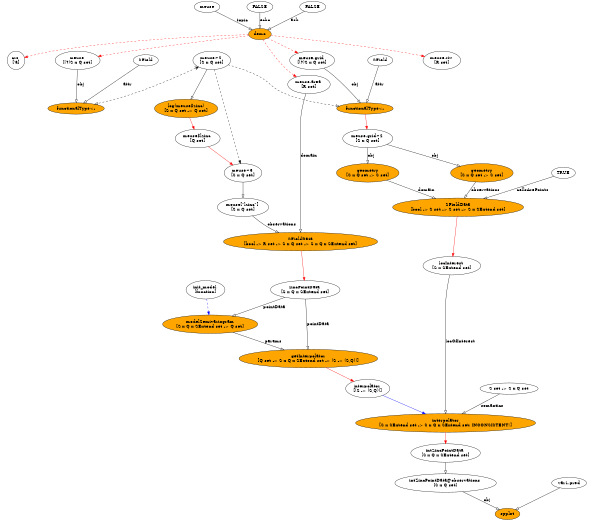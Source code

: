 digraph f {
	graph [bgcolor=transparent, fontcolor=black, ratio=fill, splines=TRUE, rank=same, size="4,3.46875", rankdir=TB];
	node [label="\N", shape=ellipse, fixedsize=FALSE, fillcolor=white, style=filled, color=black, fontcolor=black, fontsize=14, height="0.5", width="0.75"];
	edge [headport=center, style=solid, arrowhead=normal, color=black, dir=none, weight="1.0", fontcolor=black, arrowtail=none, fontsize=14, labelfontsize=11, arrowsize=1, minlen=1];
	graph [bb="0,0,1960.7,1702"];
	fcall_PUJcVb [label=demo, fillcolor=orange, width="0.89573", pos="859.91,1594"];
	lt_9G1gja [label=meuse, width="0.98203", pos="678.91,1684"];
	lt_iWiVWY [label=FALSE, width="1.1187", pos="859.91,1684"];
	lt_XCMZnJ [label=FALSE, width="1.1187", pos="1050.9,1684"];
	crs [label="crs \n['a]", height="0.8171", pos="51.911,1508"];
	meuse [label="meuse \n[(?)S x Q set]", height="0.8171", width="1.7904", pos="263.91,1508"];
	"meuse.area" [label="meuse.area \n[R set]", height="0.8171", width="1.6115", pos="1032.9,1430"];
	"meuse.grid" [label="meuse.grid \n[(?)S x Q set]", height="0.8171", width="1.7904", pos="1038.9,1508"];
	"meuse.riv" [label="meuse.riv \n[R set]", height="0.8171", width="1.4521", pos="1474.9,1508"];
	"meuse~2" [label="meuse~2 \n[S x Q set]", height="0.8171", width="1.4851", pos="701.91,1508"];
	fcall_nFSyQf [label="functionalType<-", fillcolor=orange, width="2.1763", pos="263.91,1352"];
	lt_0wsAWq [label=SField, width="1.0036", pos="493.91,1508"];
	"meuse.grid~2" [label="meuse.grid~2 \n[S x Q set]", height="0.8171", width="1.8723", pos="1227.9,1254"];
	fcall_L1iA3y [label="functionalType<-", fillcolor=orange, width="2.1763", pos="1219.9,1352"];
	lt_Njb3CX [label=SField, width="1.0036", pos="1268.9,1508"];
	"meuse~3" [label="meuse~3 \n[S x Q set]", height="0.8171", width="1.4851", pos="811.91,1140"];
	"meuse$lzinc" [label="meuse$lzinc \n[Q set]", height="0.8171", width="1.7537", pos="657.91,1254"];
	expr_NxoRj0 [label="log(meuse$zinc)
[S x Q set -> Q set]", fillcolor=orange, height="0.8171", width="2.4496", pos="620.91,1352"];
	zincPointData [label="zincPointData \n[S x Q x SExtend set]", height="0.8171", width="2.6996", pos="1038.9,756"];
	fcall_fxbwCh [label="SFieldData\n[bool -> R set -> S x Q set -> S x Q x SExtend set]", fillcolor=orange, height="0.8171", width="5.8964", pos="1005.9,912"];
	"meuse[\"lzinc\"]" [label="meuse[\"lzinc\"] \n[S x Q set]", height="0.8171", width="2.0137", pos="811.91,1026"];
	interpolator [label="interpolator \n[(S -> (S,Q))]", height="0.8171", width="1.8131", pos="1227.9,430"];
	fcall_wBgiqY [label="getInterpolator\n[Q set -> S x Q x SExtend set -> (S -> (S,Q))]", fillcolor=orange, height="0.8171", width="5.365", pos="1042.9,528"];
	fcall_MYsRJW [label="modelSemivariogram\n[S x Q x SExtend set -> Q set]", fillcolor=orange, height="0.8171", width="3.6502", pos="718.91,642"];
	init_model [label="init_model \n[function]", height="0.8171", width="1.5651", pos="707.91,756"];
	locInterest [label="locInterest \n[S x SExtend set]", height="0.8171", width="2.2267", pos="1484.9,834"];
	fcall_axbuW2 [label="SFieldData\n[bool -> S set -> S set -> S x SExtend set]", fillcolor=orange, height="0.8171", width="4.9216", pos="1516.9,1026"];
	fcall_eeRxKO [label="geometry\n[S x Q set -> S set]", fillcolor=orange, height="0.8171", width="2.399", pos="1595.9,1140"];
	fcall_ChWYcB [label="geometry\n[S x Q set -> S set]", fillcolor=orange, height="0.8171", width="2.399", pos="1227.9,1140"];
	lt_673UmS [label=TRUE, width="1.0034", pos="1867.9,1140"];
	intZincPointData [label="intZincPointData \n[S x Q x SExtend set]", height="0.8171", width="2.6996", pos="1470.9,218"];
	fcall_roVO3w [label="interpolator\n[S x SExtend set -> S x Q x SExtend set: INCONSISTENT!]", fillcolor=orange, height="0.8171", width="7.0287", pos="1470.9,316"];
	lt_tvqin7 [label="S set -> S x Q set", width="2.169", pos="1674.9,430"];
	fcall_HS7rq7 [label=spplot, fillcolor=orange, width="0.9534", pos="1754.9,18"];
	"intZincPointData@observations" [label="intZincPointData@observations \n[S x Q set]", height="0.8171", width="3.9184", pos="1470.9,120"];
	lt_lCTXXu [label="var1.pred", width="1.3162", pos="1869.9,120"];
	fcall_PUJcVb -> crs:center [style=dashed, color=red, dir=forward, weight=1, pos="e,78.191,1515.5 827.67,1591.8 730.74,1587.8 433.6,1573.5 189.91,1538 155.11,1532.9 115.91,1524.4 88.212,1517.9"];
	fcall_PUJcVb -> meuse:center [style=dashed, color=red, dir=forward, weight=1, pos="e,324.27,1518.8 828.68,1589.1 759.97,1580.4 590.51,1558.6 448.91,1538 410.99,1532.5 368.77,1525.9 334.25,1520.4"];
	fcall_PUJcVb -> "meuse.area":center [style=dashed, color=red, dir=forward, weight=1, pos="e,997.19,1453.5 872.49,1577.1 891.24,1553.9 928.25,1510 964.91,1478 972.29,1471.6 980.57,1465.2 988.75,1459.4"];
	fcall_PUJcVb -> "meuse.grid":center [style=dashed, color=red, dir=forward, weight=1, pos="e,994.92,1529.6 884.05,1581.7 909.96,1569.5 951.93,1549.8 985.65,1534"];
	fcall_PUJcVb -> "meuse.riv":center [style=dashed, color=red, dir=forward, weight=1, pos="e,1426.1,1518.6 891.37,1589.8 965.28,1582.2 1155.7,1561.8 1313.9,1538 1347.8,1532.9 1385.6,1526.1 1416,1520.4"];
	lt_9G1gja -> fcall_PUJcVb:center [arrowhead=onormal, dir=forward, weight=1, label=topic, pos="e,836.28,1606.5 703.7,1670.9 735.78,1655.3 791.78,1628.1 827.29,1610.9", lp="799.91,1639"];
	lt_iWiVWY -> fcall_PUJcVb:center [arrowhead=onormal, dir=forward, weight=1, label=echo, pos="e,859.91,1612.1 859.91,1665.6 859.91,1653.2 859.91,1636.4 859.91,1622.2", lp="873.13,1639"];
	lt_XCMZnJ -> fcall_PUJcVb:center [arrowhead=onormal, dir=forward, weight=1, label=ask, pos="e,884.02,1606.1 1024,1670.6 989.68,1654.8 930.54,1627.5 893.41,1610.4", lp="982.24,1639"];
	meuse -> fcall_nFSyQf:center [arrowhead=onormal, dir=forward, weight=1, label=obj, pos="e,263.91,1370 263.91,1478.4 263.91,1450.3 263.91,1407.7 263.91,1380.1", lp="272.86,1430"];
	"meuse.area" -> fcall_fxbwCh:center [arrowhead=onormal, dir=forward, weight=1, label=domain, pos="e,1005.9,941.54 1023.2,1400.6 1015.4,1375.5 1005.9,1337.7 1005.9,1304 1005.9,1304 1005.9,1304 1005.9,1025 1005.9,1000.6 1005.9,973.22\
 1005.9,951.63", lp="1026.9,1197"];
	"meuse.grid" -> fcall_L1iA3y:center [arrowhead=onormal, dir=forward, weight=1, label=obj, pos="e,1202,1369.7 1071.5,1482.5 1080.8,1475.4 1090.9,1467.5 1099.9,1460 1133.3,1432.3 1170.4,1398.8 1194.4,1376.7", lp="1175.9,1430"];
	"meuse~2" -> fcall_nFSyQf:center [style=dashed, arrowhead=onormal, dir=both, weight=1, arrowtail=open, pos="s,661.56,1488.4 e,317.42,1365.2 652.28,1484.3 600.5,1461.1 516.61,1425.1 441.91,1400 404.41,1387.4 361.56,1376 327.3,1367.6"];
	"meuse~2" -> fcall_L1iA3y:center [style=dashed, arrowhead=onormal, dir=forward, weight=1, pos="e,1149,1359.8 750.63,1495.4 782.13,1487.2 823.68,1474.9 858.91,1460 909.11,1438.7 914.64,1418.5 965.91,1400 1022,1379.7 1088.3,1367.8\
 1139.1,1361.1"];
	"meuse~2" -> "meuse~3":center [style=dashed, dir=forward, weight=1, pos="e,803.43,1169.2 710.36,1478.9 729.92,1413.8 778.31,1252.8 800.48,1179"];
	"meuse~2" -> expr_NxoRj0:center [arrowhead=onormal, dir=forward, weight=1, pos="e,635.68,1381.1 687.43,1479.5 674.31,1454.5 654.86,1417.5 640.38,1390"];
	lt_0wsAWq -> fcall_nFSyQf:center [arrowhead=onormal, dir=forward, weight=1, label=attr, pos="e,288.28,1369.3 473.09,1493.1 433.02,1466.2 344.86,1407.2 296.77,1375", lp="429.24,1430"];
	"meuse.grid~2" -> fcall_eeRxKO:center [arrowhead=onormal, dir=forward, weight=1, label=obj, pos="e,1532.7,1160.2 1282.2,1236.5 1346,1217.1 1452.1,1184.8 1523,1163.2", lp="1442.9,1197"];
	"meuse.grid~2" -> fcall_ChWYcB:center [arrowhead=onormal, dir=forward, weight=1, label=obj, pos="e,1227.9,1169.5 1227.9,1224.4 1227.9,1210.9 1227.9,1194.5 1227.9,1179.8", lp="1236.9,1197"];
	fcall_L1iA3y -> "meuse.grid~2":center [color=red, dir=forward, weight=1, pos="e,1225.5,1283.7 1221.3,1333.8 1222.3,1322.7 1223.5,1307.9 1224.7,1294"];
	lt_Njb3CX -> fcall_L1iA3y:center [arrowhead=onormal, dir=forward, weight=1, label=attr, pos="e,1225.4,1370.1 1263.5,1489.9 1255,1463.3 1238.6,1411.8 1228.5,1380.1", lp="1263.2,1430"];
	"meuse~3" -> "meuse[\"lzinc\"]":center [arrowhead=onormal, dir=forward, weight=1, pos="e,811.91,1055.5 811.91,1110.4 811.91,1096.9 811.91,1080.5 811.91,1065.8"];
	"meuse$lzinc" -> "meuse~3":center [color=red, dir=forward, weight=1, pos="e,780.4,1163.9 691.33,1228.7 715.09,1211.4 747.11,1188.1 772.19,1169.9"];
	expr_NxoRj0 -> "meuse$lzinc":center [color=red, dir=forward, weight=1, pos="e,647.09,1283.1 631.81,1322.7 635.46,1313.2 639.59,1302.5 643.47,1292.5"];
	zincPointData -> fcall_MYsRJW:center [arrowhead=onormal, dir=forward, weight=1, label=pointData, pos="e,787.75,667.09 976.83,733.27 925.65,715.36 852.75,689.84 797.5,670.51", lp="926.51,699"];
	zincPointData -> fcall_wBgiqY:center [arrowhead=onormal, dir=forward, weight=1, label=pointData, pos="e,1042.4,557.75 1039.4,726.38 1040.1,686.24 1041.4,613.11 1042.2,568.02", lp="1069.5,642"];
	fcall_fxbwCh -> zincPointData:center [color=red, dir=forward, weight=1, pos="e,1032.8,785.45 1012,882.39 1017.3,857.87 1024.9,822.32 1030.7,795.34"];
	"meuse[\"lzinc\"]" -> fcall_fxbwCh:center [arrowhead=onormal, dir=forward, weight=1, label=observations, pos="e,955.57,940.58 851.18,1001.2 871.9,988.8 897.81,973.41 921.15,960 929.38,955.27 938.1,950.35 946.69,945.54", lp="957.29,969"];
	interpolator -> fcall_roVO3w:center [color=blue, dir=forward, weight=1, pos="e,1411.1,344.59 1272.5,408.46 1308.7,391.78 1360.3,367.99 1401.8,348.84"];
	fcall_wBgiqY -> interpolator:center [color=red, dir=forward, weight=1, pos="e,1186.1,452.72 1095.9,499.49 1121.4,486.27 1151.8,470.49 1177,457.41"];
	fcall_MYsRJW -> fcall_wBgiqY:center [arrowhead=onormal, dir=forward, weight=1, label=params, pos="e,967.3,555.14 788.42,616.97 837.95,599.85 904.85,576.73 957.62,558.48", lp="921.12,585"];
	init_model -> fcall_MYsRJW:center [style=dashed, color=blue, dir=forward, weight=1, pos="e,716.11,671.5 710.72,726.45 712.05,712.89 713.66,696.48 715.1,681.81"];
	locInterest -> fcall_roVO3w:center [arrowhead=onormal, dir=forward, weight=1, label=locOfInterest, pos="e,1470.9,345.54 1480.2,804.55 1476.1,777.68 1470.9,736.22 1470.9,700 1470.9,700 1470.9,700 1470.9,429 1470.9,404.6 1470.9,377.22\
 1470.9,355.63", lp="1507.8,585"];
	fcall_axbuW2 -> locInterest:center [color=red, dir=forward, weight=1, pos="e,1489.7,863.64 1512.1,996.56 1506.6,963.95 1497.6,910.34 1491.5,873.89"];
	fcall_eeRxKO -> fcall_axbuW2:center [arrowhead=onormal, dir=forward, weight=1, label=observations, pos="e,1537,1055.5 1576.4,1111.3 1566.3,1097 1553.8,1079.3 1542.9,1063.9", lp="1596.3,1083"];
	fcall_ChWYcB -> fcall_axbuW2:center [arrowhead=onormal, dir=forward, weight=1, label=domain, pos="e,1449.2,1053.3 1283.6,1117.4 1328,1100.2 1390.6,1075.9 1439.8,1056.9", lp="1409.9,1083"];
	lt_673UmS -> fcall_axbuW2:center [arrowhead=onormal, dir=forward, weight=1, label=cellsArePoints, pos="e,1596.3,1052.3 1838.3,1129.5 1787.6,1113.4 1682.2,1079.7 1605.9,1055.4", lp="1753.7,1083"];
	intZincPointData -> "intZincPointData@observations":center [arrowhead=onormal, dir=forward, weight=1, pos="e,1470.9,149.6 1470.9,188.46 1470.9,179.45 1470.9,169.33 1470.9,159.74"];
	fcall_roVO3w -> intZincPointData:center [color=red, dir=forward, weight=1, pos="e,1470.9,247.6 1470.9,286.46 1470.9,277.45 1470.9,267.33 1470.9,257.74"];
	lt_tvqin7 -> fcall_roVO3w:center [arrowhead=onormal, dir=forward, weight=1, label=semantics, pos="e,1521.6,344.82 1646.1,413.19 1616.2,396.78 1568.6,370.63 1530.5,349.74", lp="1612.5,373"];
	"intZincPointData@observations" -> fcall_HS7rq7:center [arrowhead=onormal, dir=forward, weight=1, label=obj, pos="e,1727.3,28.735 1540.7,94.409 1596.6,74.732 1672.8,47.903 1717.7,32.119", lp="1663.9,63"];
	lt_lCTXXu -> fcall_HS7rq7:center [arrowhead=onormal, dir=forward, weight=1, pos="e,1771.9,33.793 1851.7,103.15 1832.3,86.258 1801.4,59.394 1779.7,40.574"];
}
